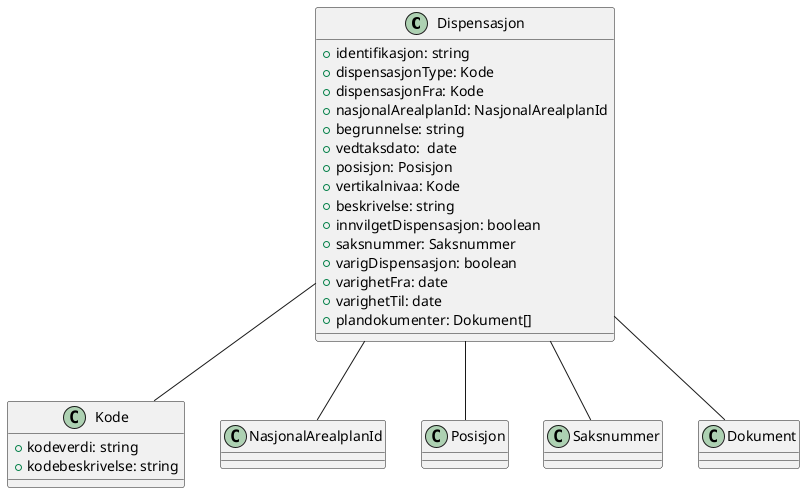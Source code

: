 @startuml
class Dispensasjon {
    +identifikasjon: string
    +dispensasjonType: Kode
    +dispensasjonFra: Kode
    +nasjonalArealplanId: NasjonalArealplanId
    +begrunnelse: string
    +vedtaksdato:  date
    +posisjon: Posisjon
    +vertikalnivaa: Kode
    +beskrivelse: string
    +innvilgetDispensasjon: boolean
    +saksnummer: Saksnummer
    +varigDispensasjon: boolean
    +varighetFra: date
    +varighetTil: date
    +plandokumenter: Dokument[]
}

Dispensasjon -- Kode
Dispensasjon -- NasjonalArealplanId
Dispensasjon -- Posisjon
Dispensasjon -- Saksnummer
Dispensasjon -- Dokument

class Kode {
    +kodeverdi: string
    +kodebeskrivelse: string
}

@enduml